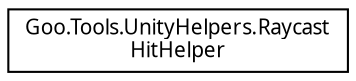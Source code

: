 digraph "Graphical Class Hierarchy"
{
 // LATEX_PDF_SIZE
  edge [fontname="Calibrii",fontsize="10",labelfontname="Calibrii",labelfontsize="10"];
  node [fontname="Calibrii",fontsize="10",shape=record];
  rankdir="LR";
  Node0 [label="Goo.Tools.UnityHelpers.Raycast\lHitHelper",height=0.2,width=0.4,color="black", fillcolor="white", style="filled",URL="$d5/d14/classGoo_1_1Tools_1_1UnityHelpers_1_1RaycastHitHelper.html",tooltip=" "];
}
